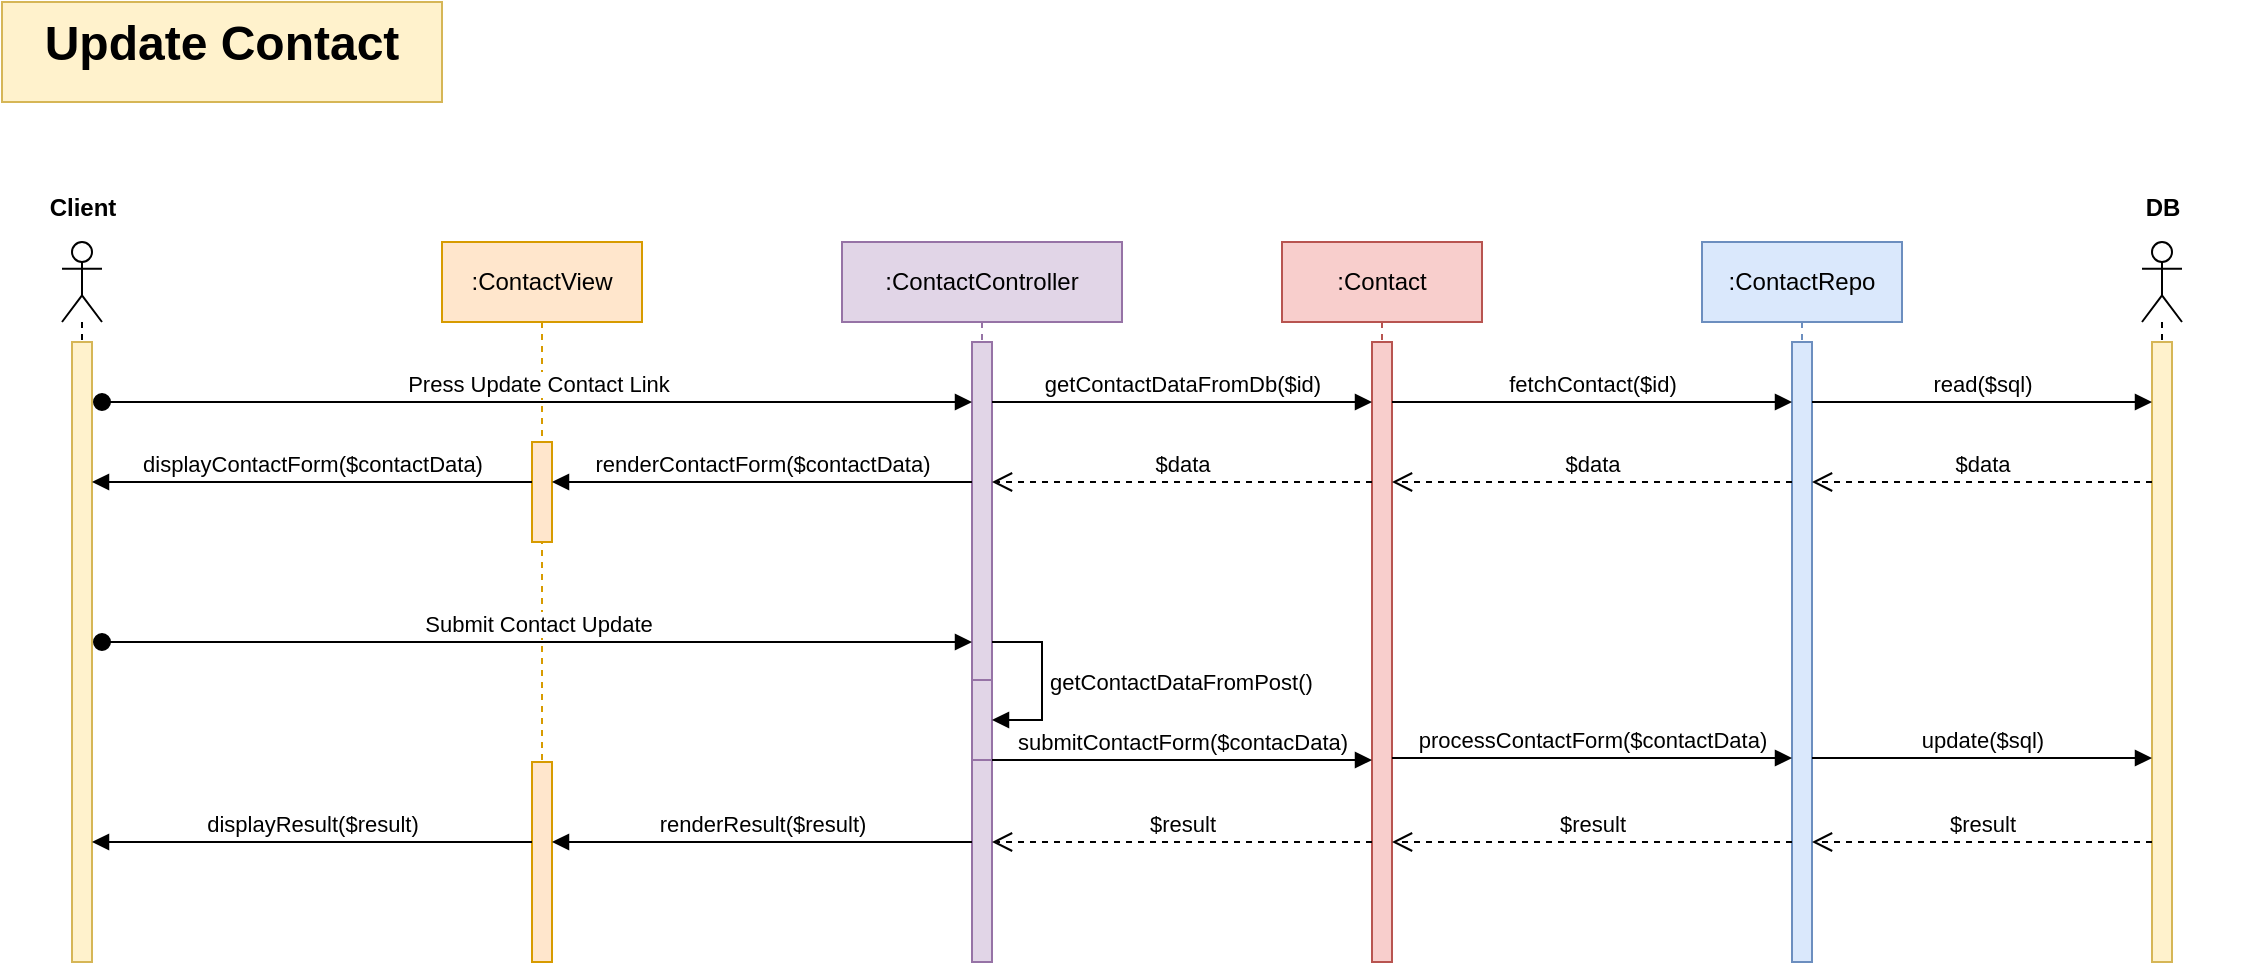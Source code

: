 <mxfile version="24.7.5">
  <diagram name="Page-1" id="2YBvvXClWsGukQMizWep">
    <mxGraphModel dx="1038" dy="623" grid="1" gridSize="10" guides="1" tooltips="1" connect="1" arrows="1" fold="1" page="1" pageScale="1" pageWidth="1200" pageHeight="850" math="0" shadow="0">
      <root>
        <mxCell id="0" />
        <mxCell id="1" parent="0" />
        <mxCell id="DpNG2pSoOqjE--OXU2XV-1" value="&lt;h1 style=&quot;margin-top: 0px;&quot;&gt;Update Contact&lt;/h1&gt;" style="text;html=1;whiteSpace=wrap;overflow=hidden;rounded=0;align=center;fillColor=#fff2cc;strokeColor=#d6b656;" parent="1" vertex="1">
          <mxGeometry x="40" y="40" width="220" height="50" as="geometry" />
        </mxCell>
        <mxCell id="DpNG2pSoOqjE--OXU2XV-2" value="" style="shape=umlLifeline;perimeter=lifelinePerimeter;whiteSpace=wrap;html=1;container=1;dropTarget=0;collapsible=0;recursiveResize=0;outlineConnect=0;portConstraint=eastwest;newEdgeStyle={&quot;curved&quot;:0,&quot;rounded&quot;:0};participant=umlActor;" parent="1" vertex="1">
          <mxGeometry x="70" y="160" width="20" height="360" as="geometry" />
        </mxCell>
        <mxCell id="DpNG2pSoOqjE--OXU2XV-8" value="" style="html=1;points=[[0,0,0,0,5],[0,1,0,0,-5],[1,0,0,0,5],[1,1,0,0,-5]];perimeter=orthogonalPerimeter;outlineConnect=0;targetShapes=umlLifeline;portConstraint=eastwest;newEdgeStyle={&quot;curved&quot;:0,&quot;rounded&quot;:0};fillColor=#fff2cc;strokeColor=#d6b656;" parent="DpNG2pSoOqjE--OXU2XV-2" vertex="1">
          <mxGeometry x="5" y="50" width="10" height="310" as="geometry" />
        </mxCell>
        <mxCell id="DpNG2pSoOqjE--OXU2XV-3" value="" style="shape=umlLifeline;perimeter=lifelinePerimeter;whiteSpace=wrap;html=1;container=1;dropTarget=0;collapsible=0;recursiveResize=0;outlineConnect=0;portConstraint=eastwest;newEdgeStyle={&quot;curved&quot;:0,&quot;rounded&quot;:0};participant=umlActor;" parent="1" vertex="1">
          <mxGeometry x="1110" y="160" width="20" height="360" as="geometry" />
        </mxCell>
        <mxCell id="DpNG2pSoOqjE--OXU2XV-12" value="" style="html=1;points=[[0,0,0,0,5],[0,1,0,0,-5],[1,0,0,0,5],[1,1,0,0,-5]];perimeter=orthogonalPerimeter;outlineConnect=0;targetShapes=umlLifeline;portConstraint=eastwest;newEdgeStyle={&quot;curved&quot;:0,&quot;rounded&quot;:0};fillColor=#fff2cc;strokeColor=#d6b656;" parent="DpNG2pSoOqjE--OXU2XV-3" vertex="1">
          <mxGeometry x="5" y="50" width="10" height="310" as="geometry" />
        </mxCell>
        <mxCell id="DpNG2pSoOqjE--OXU2XV-4" value=":ContactView" style="shape=umlLifeline;perimeter=lifelinePerimeter;whiteSpace=wrap;html=1;container=1;dropTarget=0;collapsible=0;recursiveResize=0;outlineConnect=0;portConstraint=eastwest;newEdgeStyle={&quot;curved&quot;:0,&quot;rounded&quot;:0};fillColor=#ffe6cc;strokeColor=#d79b00;" parent="1" vertex="1">
          <mxGeometry x="260" y="160" width="100" height="360" as="geometry" />
        </mxCell>
        <mxCell id="DpNG2pSoOqjE--OXU2XV-16" value="" style="html=1;points=[[0,0,0,0,5],[0,1,0,0,-5],[1,0,0,0,5],[1,1,0,0,-5]];perimeter=orthogonalPerimeter;outlineConnect=0;targetShapes=umlLifeline;portConstraint=eastwest;newEdgeStyle={&quot;curved&quot;:0,&quot;rounded&quot;:0};fillColor=#ffe6cc;strokeColor=#d79b00;" parent="DpNG2pSoOqjE--OXU2XV-4" vertex="1">
          <mxGeometry x="45" y="100" width="10" height="50" as="geometry" />
        </mxCell>
        <mxCell id="DpNG2pSoOqjE--OXU2XV-44" value="" style="html=1;points=[[0,0,0,0,5],[0,1,0,0,-5],[1,0,0,0,5],[1,1,0,0,-5]];perimeter=orthogonalPerimeter;outlineConnect=0;targetShapes=umlLifeline;portConstraint=eastwest;newEdgeStyle={&quot;curved&quot;:0,&quot;rounded&quot;:0};fillColor=#ffe6cc;strokeColor=#d79b00;" parent="DpNG2pSoOqjE--OXU2XV-4" vertex="1">
          <mxGeometry x="45" y="260" width="10" height="100" as="geometry" />
        </mxCell>
        <mxCell id="DpNG2pSoOqjE--OXU2XV-5" value=":ContactController" style="shape=umlLifeline;perimeter=lifelinePerimeter;whiteSpace=wrap;html=1;container=1;dropTarget=0;collapsible=0;recursiveResize=0;outlineConnect=0;portConstraint=eastwest;newEdgeStyle={&quot;curved&quot;:0,&quot;rounded&quot;:0};fillColor=#e1d5e7;strokeColor=#9673a6;" parent="1" vertex="1">
          <mxGeometry x="460" y="160" width="140" height="360" as="geometry" />
        </mxCell>
        <mxCell id="DpNG2pSoOqjE--OXU2XV-9" value="" style="html=1;points=[[0,0,0,0,5],[0,1,0,0,-5],[1,0,0,0,5],[1,1,0,0,-5]];perimeter=orthogonalPerimeter;outlineConnect=0;targetShapes=umlLifeline;portConstraint=eastwest;newEdgeStyle={&quot;curved&quot;:0,&quot;rounded&quot;:0};fillColor=#e1d5e7;strokeColor=#9673a6;" parent="DpNG2pSoOqjE--OXU2XV-5" vertex="1">
          <mxGeometry x="65" y="50" width="10" height="310" as="geometry" />
        </mxCell>
        <mxCell id="DpNG2pSoOqjE--OXU2XV-6" value=":Contact" style="shape=umlLifeline;perimeter=lifelinePerimeter;whiteSpace=wrap;html=1;container=1;dropTarget=0;collapsible=0;recursiveResize=0;outlineConnect=0;portConstraint=eastwest;newEdgeStyle={&quot;curved&quot;:0,&quot;rounded&quot;:0};fillColor=#f8cecc;strokeColor=#b85450;" parent="1" vertex="1">
          <mxGeometry x="680" y="160" width="100" height="360" as="geometry" />
        </mxCell>
        <mxCell id="DpNG2pSoOqjE--OXU2XV-10" value="" style="html=1;points=[[0,0,0,0,5],[0,1,0,0,-5],[1,0,0,0,5],[1,1,0,0,-5]];perimeter=orthogonalPerimeter;outlineConnect=0;targetShapes=umlLifeline;portConstraint=eastwest;newEdgeStyle={&quot;curved&quot;:0,&quot;rounded&quot;:0};fillColor=#f8cecc;strokeColor=#b85450;" parent="DpNG2pSoOqjE--OXU2XV-6" vertex="1">
          <mxGeometry x="45" y="50" width="10" height="310" as="geometry" />
        </mxCell>
        <mxCell id="DpNG2pSoOqjE--OXU2XV-7" value=":ContactRepo" style="shape=umlLifeline;perimeter=lifelinePerimeter;whiteSpace=wrap;html=1;container=1;dropTarget=0;collapsible=0;recursiveResize=0;outlineConnect=0;portConstraint=eastwest;newEdgeStyle={&quot;curved&quot;:0,&quot;rounded&quot;:0};fillColor=#dae8fc;strokeColor=#6c8ebf;" parent="1" vertex="1">
          <mxGeometry x="890" y="160" width="100" height="360" as="geometry" />
        </mxCell>
        <mxCell id="DpNG2pSoOqjE--OXU2XV-11" value="" style="html=1;points=[[0,0,0,0,5],[0,1,0,0,-5],[1,0,0,0,5],[1,1,0,0,-5]];perimeter=orthogonalPerimeter;outlineConnect=0;targetShapes=umlLifeline;portConstraint=eastwest;newEdgeStyle={&quot;curved&quot;:0,&quot;rounded&quot;:0};fillColor=#dae8fc;strokeColor=#6c8ebf;" parent="DpNG2pSoOqjE--OXU2XV-7" vertex="1">
          <mxGeometry x="45" y="50" width="10" height="310" as="geometry" />
        </mxCell>
        <mxCell id="DpNG2pSoOqjE--OXU2XV-14" value="Press Update Contact Link" style="html=1;verticalAlign=bottom;startArrow=oval;startFill=1;endArrow=block;startSize=8;curved=0;rounded=0;" parent="1" target="DpNG2pSoOqjE--OXU2XV-9" edge="1">
          <mxGeometry width="60" relative="1" as="geometry">
            <mxPoint x="90" y="240" as="sourcePoint" />
            <mxPoint x="520" y="240" as="targetPoint" />
          </mxGeometry>
        </mxCell>
        <mxCell id="DpNG2pSoOqjE--OXU2XV-15" value="renderContactForm($contactData)" style="html=1;verticalAlign=bottom;endArrow=block;curved=0;rounded=0;" parent="1" source="DpNG2pSoOqjE--OXU2XV-9" edge="1">
          <mxGeometry width="80" relative="1" as="geometry">
            <mxPoint x="520" y="280" as="sourcePoint" />
            <mxPoint x="315" y="280" as="targetPoint" />
          </mxGeometry>
        </mxCell>
        <mxCell id="DpNG2pSoOqjE--OXU2XV-19" value="getContactDataFromDb($id)" style="html=1;verticalAlign=bottom;endArrow=block;curved=0;rounded=0;" parent="1" edge="1">
          <mxGeometry width="80" relative="1" as="geometry">
            <mxPoint x="535" y="240" as="sourcePoint" />
            <mxPoint x="725.0" y="240" as="targetPoint" />
          </mxGeometry>
        </mxCell>
        <mxCell id="DpNG2pSoOqjE--OXU2XV-20" value="fetchContact($id)" style="html=1;verticalAlign=bottom;endArrow=block;curved=0;rounded=0;" parent="1" target="DpNG2pSoOqjE--OXU2XV-11" edge="1">
          <mxGeometry width="80" relative="1" as="geometry">
            <mxPoint x="735" y="240" as="sourcePoint" />
            <mxPoint x="930" y="240" as="targetPoint" />
          </mxGeometry>
        </mxCell>
        <mxCell id="DpNG2pSoOqjE--OXU2XV-21" value="read($sql)" style="html=1;verticalAlign=bottom;endArrow=block;curved=0;rounded=0;" parent="1" target="DpNG2pSoOqjE--OXU2XV-12" edge="1">
          <mxGeometry width="80" relative="1" as="geometry">
            <mxPoint x="945" y="240" as="sourcePoint" />
            <mxPoint x="1100" y="240" as="targetPoint" />
          </mxGeometry>
        </mxCell>
        <mxCell id="DpNG2pSoOqjE--OXU2XV-22" value="$data" style="html=1;verticalAlign=bottom;endArrow=open;dashed=1;endSize=8;curved=0;rounded=0;" parent="1" source="DpNG2pSoOqjE--OXU2XV-12" edge="1">
          <mxGeometry relative="1" as="geometry">
            <mxPoint x="1100" y="280" as="sourcePoint" />
            <mxPoint x="945" y="280" as="targetPoint" />
          </mxGeometry>
        </mxCell>
        <mxCell id="DpNG2pSoOqjE--OXU2XV-24" value="$data" style="html=1;verticalAlign=bottom;endArrow=open;dashed=1;endSize=8;curved=0;rounded=0;" parent="1" source="DpNG2pSoOqjE--OXU2XV-11" edge="1">
          <mxGeometry relative="1" as="geometry">
            <mxPoint x="929.5" y="280" as="sourcePoint" />
            <mxPoint x="735.0" y="280" as="targetPoint" />
          </mxGeometry>
        </mxCell>
        <mxCell id="DpNG2pSoOqjE--OXU2XV-25" value="$data" style="html=1;verticalAlign=bottom;endArrow=open;dashed=1;endSize=8;curved=0;rounded=0;" parent="1" edge="1">
          <mxGeometry relative="1" as="geometry">
            <mxPoint x="725.0" y="280" as="sourcePoint" />
            <mxPoint x="535" y="280" as="targetPoint" />
          </mxGeometry>
        </mxCell>
        <mxCell id="DpNG2pSoOqjE--OXU2XV-26" value="displayContactForm($contactData)" style="html=1;verticalAlign=bottom;endArrow=block;curved=0;rounded=0;" parent="1" source="DpNG2pSoOqjE--OXU2XV-16" edge="1">
          <mxGeometry width="80" relative="1" as="geometry">
            <mxPoint x="300" y="280" as="sourcePoint" />
            <mxPoint x="85" y="280" as="targetPoint" />
          </mxGeometry>
        </mxCell>
        <mxCell id="DpNG2pSoOqjE--OXU2XV-27" value="Submit Contact Update" style="html=1;verticalAlign=bottom;startArrow=oval;startFill=1;endArrow=block;startSize=8;curved=0;rounded=0;" parent="1" target="DpNG2pSoOqjE--OXU2XV-9" edge="1">
          <mxGeometry width="60" relative="1" as="geometry">
            <mxPoint x="90" y="360" as="sourcePoint" />
            <mxPoint x="520" y="360" as="targetPoint" />
          </mxGeometry>
        </mxCell>
        <mxCell id="DpNG2pSoOqjE--OXU2XV-34" value="" style="html=1;points=[[0,0,0,0,5],[0,1,0,0,-5],[1,0,0,0,5],[1,1,0,0,-5]];perimeter=orthogonalPerimeter;outlineConnect=0;targetShapes=umlLifeline;portConstraint=eastwest;newEdgeStyle={&quot;curved&quot;:0,&quot;rounded&quot;:0};fillColor=#e1d5e7;strokeColor=#9673a6;" parent="1" vertex="1">
          <mxGeometry x="525" y="379" width="10" height="40" as="geometry" />
        </mxCell>
        <mxCell id="DpNG2pSoOqjE--OXU2XV-35" value="getContactDataFromPost()" style="html=1;align=left;spacingLeft=2;endArrow=block;rounded=0;edgeStyle=orthogonalEdgeStyle;curved=0;rounded=0;" parent="1" source="DpNG2pSoOqjE--OXU2XV-9" target="DpNG2pSoOqjE--OXU2XV-34" edge="1">
          <mxGeometry relative="1" as="geometry">
            <mxPoint x="540" y="359" as="sourcePoint" />
            <Array as="points">
              <mxPoint x="560" y="360" />
              <mxPoint x="560" y="399" />
            </Array>
          </mxGeometry>
        </mxCell>
        <mxCell id="DpNG2pSoOqjE--OXU2XV-36" value="submitContactForm($contacData)" style="html=1;verticalAlign=bottom;endArrow=block;curved=0;rounded=0;" parent="1" target="DpNG2pSoOqjE--OXU2XV-10" edge="1">
          <mxGeometry width="80" relative="1" as="geometry">
            <mxPoint x="535" y="419" as="sourcePoint" />
            <mxPoint x="729.5" y="419" as="targetPoint" />
          </mxGeometry>
        </mxCell>
        <mxCell id="DpNG2pSoOqjE--OXU2XV-37" value="processContactForm($contactData)" style="html=1;verticalAlign=bottom;endArrow=block;curved=0;rounded=0;" parent="1" target="DpNG2pSoOqjE--OXU2XV-11" edge="1">
          <mxGeometry width="80" relative="1" as="geometry">
            <mxPoint x="735.0" y="418" as="sourcePoint" />
            <mxPoint x="925" y="418" as="targetPoint" />
          </mxGeometry>
        </mxCell>
        <mxCell id="DpNG2pSoOqjE--OXU2XV-39" value="update($sql)" style="html=1;verticalAlign=bottom;endArrow=block;curved=0;rounded=0;" parent="1" target="DpNG2pSoOqjE--OXU2XV-12" edge="1">
          <mxGeometry width="80" relative="1" as="geometry">
            <mxPoint x="945" y="418" as="sourcePoint" />
            <mxPoint x="1100" y="418" as="targetPoint" />
          </mxGeometry>
        </mxCell>
        <mxCell id="DpNG2pSoOqjE--OXU2XV-40" value="$result" style="html=1;verticalAlign=bottom;endArrow=open;dashed=1;endSize=8;curved=0;rounded=0;" parent="1" edge="1">
          <mxGeometry relative="1" as="geometry">
            <mxPoint x="1115" y="460" as="sourcePoint" />
            <mxPoint x="945" y="460" as="targetPoint" />
          </mxGeometry>
        </mxCell>
        <mxCell id="DpNG2pSoOqjE--OXU2XV-41" value="$result" style="html=1;verticalAlign=bottom;endArrow=open;dashed=1;endSize=8;curved=0;rounded=0;" parent="1" source="DpNG2pSoOqjE--OXU2XV-11" edge="1">
          <mxGeometry relative="1" as="geometry">
            <mxPoint x="925" y="460" as="sourcePoint" />
            <mxPoint x="735.0" y="460" as="targetPoint" />
          </mxGeometry>
        </mxCell>
        <mxCell id="DpNG2pSoOqjE--OXU2XV-42" value="$result" style="html=1;verticalAlign=bottom;endArrow=open;dashed=1;endSize=8;curved=0;rounded=0;" parent="1" edge="1">
          <mxGeometry relative="1" as="geometry">
            <mxPoint x="725.0" y="460" as="sourcePoint" />
            <mxPoint x="535" y="460" as="targetPoint" />
          </mxGeometry>
        </mxCell>
        <mxCell id="DpNG2pSoOqjE--OXU2XV-43" value="renderResult($result)" style="html=1;verticalAlign=bottom;endArrow=block;curved=0;rounded=0;" parent="1" edge="1">
          <mxGeometry width="80" relative="1" as="geometry">
            <mxPoint x="525" y="460" as="sourcePoint" />
            <mxPoint x="315" y="460" as="targetPoint" />
          </mxGeometry>
        </mxCell>
        <mxCell id="DpNG2pSoOqjE--OXU2XV-45" value="displayResult($result)" style="html=1;verticalAlign=bottom;endArrow=block;curved=0;rounded=0;" parent="1" edge="1">
          <mxGeometry width="80" relative="1" as="geometry">
            <mxPoint x="305" y="460" as="sourcePoint" />
            <mxPoint x="85" y="460" as="targetPoint" />
          </mxGeometry>
        </mxCell>
        <mxCell id="DpNG2pSoOqjE--OXU2XV-46" value="Client" style="text;align=center;fontStyle=1;verticalAlign=middle;spacingLeft=3;spacingRight=3;strokeColor=none;rotatable=0;points=[[0,0.5],[1,0.5]];portConstraint=eastwest;html=1;" parent="1" vertex="1">
          <mxGeometry x="40" y="130" width="80" height="26" as="geometry" />
        </mxCell>
        <mxCell id="DpNG2pSoOqjE--OXU2XV-47" value="DB" style="text;align=center;fontStyle=1;verticalAlign=middle;spacingLeft=3;spacingRight=3;strokeColor=none;rotatable=0;points=[[0,0.5],[1,0.5]];portConstraint=eastwest;html=1;" parent="1" vertex="1">
          <mxGeometry x="1080" y="130" width="80" height="26" as="geometry" />
        </mxCell>
      </root>
    </mxGraphModel>
  </diagram>
</mxfile>
